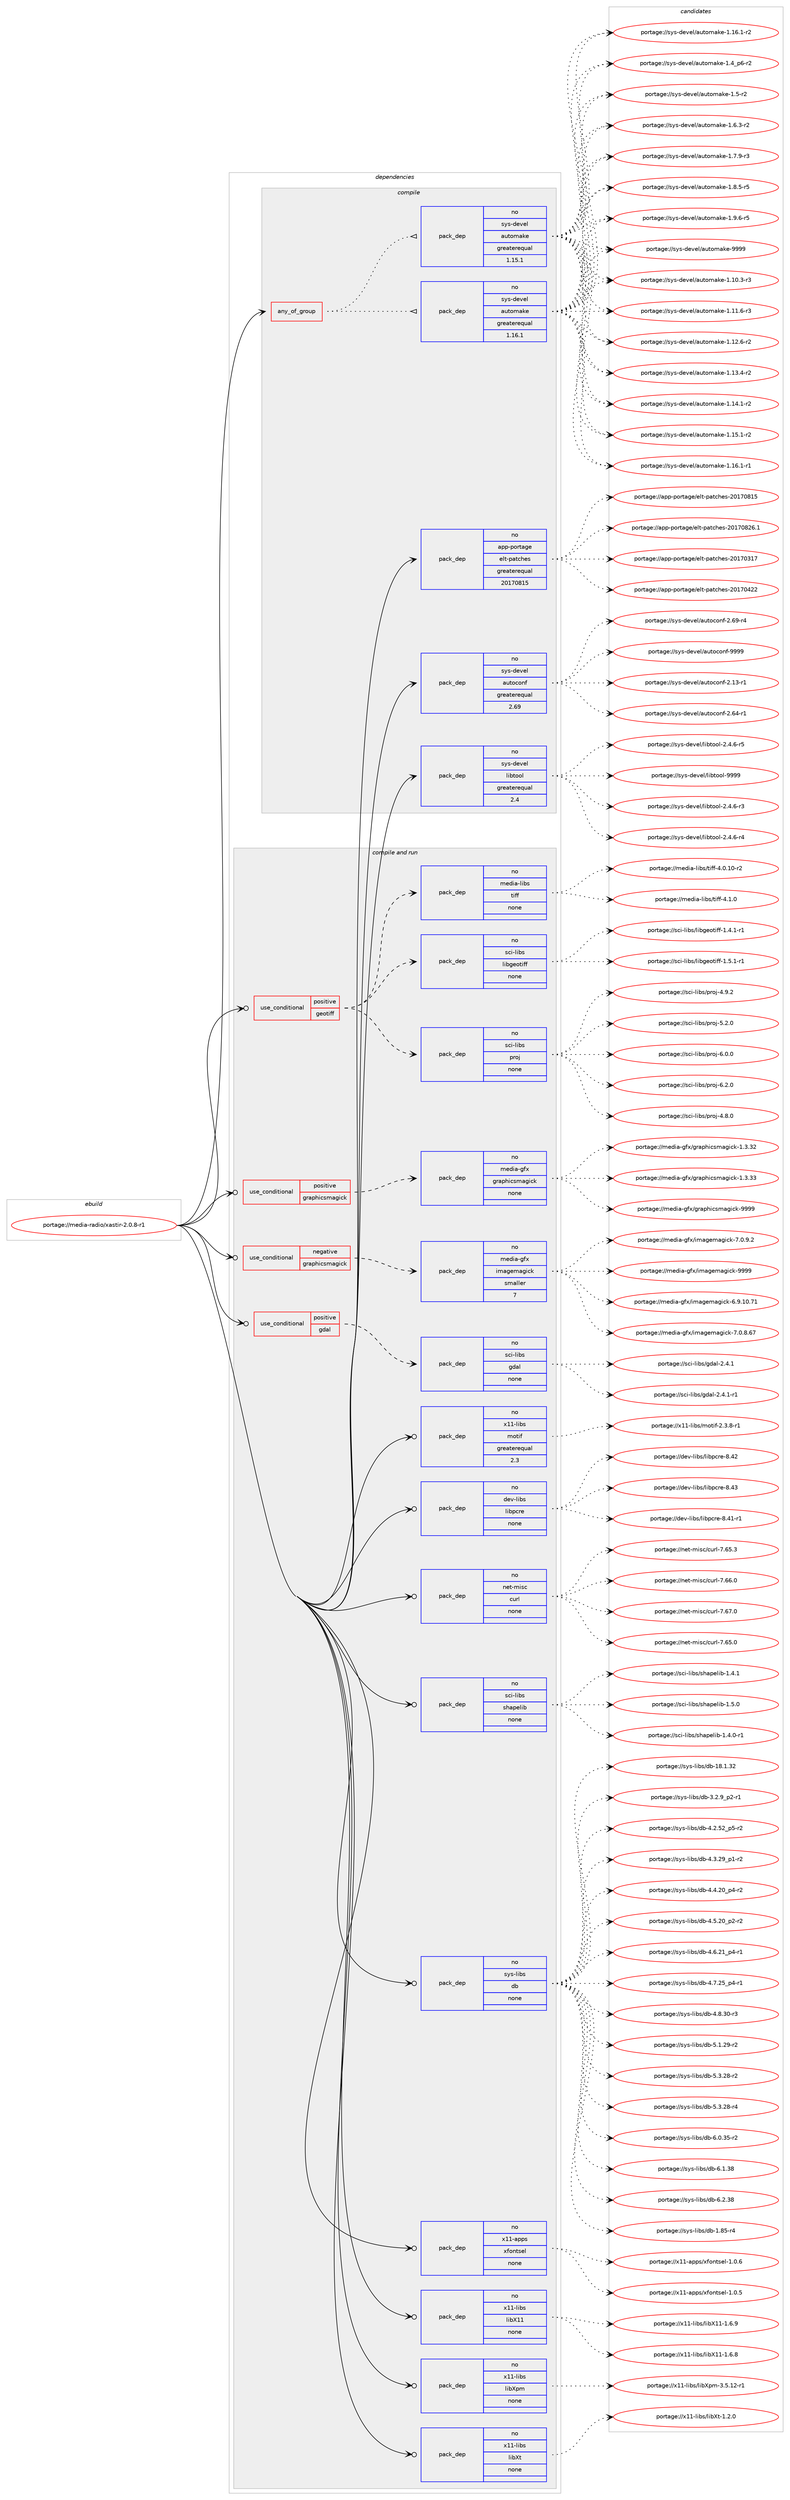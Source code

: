 digraph prolog {

# *************
# Graph options
# *************

newrank=true;
concentrate=true;
compound=true;
graph [rankdir=LR,fontname=Helvetica,fontsize=10,ranksep=1.5];#, ranksep=2.5, nodesep=0.2];
edge  [arrowhead=vee];
node  [fontname=Helvetica,fontsize=10];

# **********
# The ebuild
# **********

subgraph cluster_leftcol {
color=gray;
rank=same;
label=<<i>ebuild</i>>;
id [label="portage://media-radio/xastir-2.0.8-r1", color=red, width=4, href="../media-radio/xastir-2.0.8-r1.svg"];
}

# ****************
# The dependencies
# ****************

subgraph cluster_midcol {
color=gray;
label=<<i>dependencies</i>>;
subgraph cluster_compile {
fillcolor="#eeeeee";
style=filled;
label=<<i>compile</i>>;
subgraph any5259 {
dependency329370 [label=<<TABLE BORDER="0" CELLBORDER="1" CELLSPACING="0" CELLPADDING="4"><TR><TD CELLPADDING="10">any_of_group</TD></TR></TABLE>>, shape=none, color=red];subgraph pack242175 {
dependency329371 [label=<<TABLE BORDER="0" CELLBORDER="1" CELLSPACING="0" CELLPADDING="4" WIDTH="220"><TR><TD ROWSPAN="6" CELLPADDING="30">pack_dep</TD></TR><TR><TD WIDTH="110">no</TD></TR><TR><TD>sys-devel</TD></TR><TR><TD>automake</TD></TR><TR><TD>greaterequal</TD></TR><TR><TD>1.16.1</TD></TR></TABLE>>, shape=none, color=blue];
}
dependency329370:e -> dependency329371:w [weight=20,style="dotted",arrowhead="oinv"];
subgraph pack242176 {
dependency329372 [label=<<TABLE BORDER="0" CELLBORDER="1" CELLSPACING="0" CELLPADDING="4" WIDTH="220"><TR><TD ROWSPAN="6" CELLPADDING="30">pack_dep</TD></TR><TR><TD WIDTH="110">no</TD></TR><TR><TD>sys-devel</TD></TR><TR><TD>automake</TD></TR><TR><TD>greaterequal</TD></TR><TR><TD>1.15.1</TD></TR></TABLE>>, shape=none, color=blue];
}
dependency329370:e -> dependency329372:w [weight=20,style="dotted",arrowhead="oinv"];
}
id:e -> dependency329370:w [weight=20,style="solid",arrowhead="vee"];
subgraph pack242177 {
dependency329373 [label=<<TABLE BORDER="0" CELLBORDER="1" CELLSPACING="0" CELLPADDING="4" WIDTH="220"><TR><TD ROWSPAN="6" CELLPADDING="30">pack_dep</TD></TR><TR><TD WIDTH="110">no</TD></TR><TR><TD>app-portage</TD></TR><TR><TD>elt-patches</TD></TR><TR><TD>greaterequal</TD></TR><TR><TD>20170815</TD></TR></TABLE>>, shape=none, color=blue];
}
id:e -> dependency329373:w [weight=20,style="solid",arrowhead="vee"];
subgraph pack242178 {
dependency329374 [label=<<TABLE BORDER="0" CELLBORDER="1" CELLSPACING="0" CELLPADDING="4" WIDTH="220"><TR><TD ROWSPAN="6" CELLPADDING="30">pack_dep</TD></TR><TR><TD WIDTH="110">no</TD></TR><TR><TD>sys-devel</TD></TR><TR><TD>autoconf</TD></TR><TR><TD>greaterequal</TD></TR><TR><TD>2.69</TD></TR></TABLE>>, shape=none, color=blue];
}
id:e -> dependency329374:w [weight=20,style="solid",arrowhead="vee"];
subgraph pack242179 {
dependency329375 [label=<<TABLE BORDER="0" CELLBORDER="1" CELLSPACING="0" CELLPADDING="4" WIDTH="220"><TR><TD ROWSPAN="6" CELLPADDING="30">pack_dep</TD></TR><TR><TD WIDTH="110">no</TD></TR><TR><TD>sys-devel</TD></TR><TR><TD>libtool</TD></TR><TR><TD>greaterequal</TD></TR><TR><TD>2.4</TD></TR></TABLE>>, shape=none, color=blue];
}
id:e -> dependency329375:w [weight=20,style="solid",arrowhead="vee"];
}
subgraph cluster_compileandrun {
fillcolor="#eeeeee";
style=filled;
label=<<i>compile and run</i>>;
subgraph cond81793 {
dependency329376 [label=<<TABLE BORDER="0" CELLBORDER="1" CELLSPACING="0" CELLPADDING="4"><TR><TD ROWSPAN="3" CELLPADDING="10">use_conditional</TD></TR><TR><TD>negative</TD></TR><TR><TD>graphicsmagick</TD></TR></TABLE>>, shape=none, color=red];
subgraph pack242180 {
dependency329377 [label=<<TABLE BORDER="0" CELLBORDER="1" CELLSPACING="0" CELLPADDING="4" WIDTH="220"><TR><TD ROWSPAN="6" CELLPADDING="30">pack_dep</TD></TR><TR><TD WIDTH="110">no</TD></TR><TR><TD>media-gfx</TD></TR><TR><TD>imagemagick</TD></TR><TR><TD>smaller</TD></TR><TR><TD>7</TD></TR></TABLE>>, shape=none, color=blue];
}
dependency329376:e -> dependency329377:w [weight=20,style="dashed",arrowhead="vee"];
}
id:e -> dependency329376:w [weight=20,style="solid",arrowhead="odotvee"];
subgraph cond81794 {
dependency329378 [label=<<TABLE BORDER="0" CELLBORDER="1" CELLSPACING="0" CELLPADDING="4"><TR><TD ROWSPAN="3" CELLPADDING="10">use_conditional</TD></TR><TR><TD>positive</TD></TR><TR><TD>gdal</TD></TR></TABLE>>, shape=none, color=red];
subgraph pack242181 {
dependency329379 [label=<<TABLE BORDER="0" CELLBORDER="1" CELLSPACING="0" CELLPADDING="4" WIDTH="220"><TR><TD ROWSPAN="6" CELLPADDING="30">pack_dep</TD></TR><TR><TD WIDTH="110">no</TD></TR><TR><TD>sci-libs</TD></TR><TR><TD>gdal</TD></TR><TR><TD>none</TD></TR><TR><TD></TD></TR></TABLE>>, shape=none, color=blue];
}
dependency329378:e -> dependency329379:w [weight=20,style="dashed",arrowhead="vee"];
}
id:e -> dependency329378:w [weight=20,style="solid",arrowhead="odotvee"];
subgraph cond81795 {
dependency329380 [label=<<TABLE BORDER="0" CELLBORDER="1" CELLSPACING="0" CELLPADDING="4"><TR><TD ROWSPAN="3" CELLPADDING="10">use_conditional</TD></TR><TR><TD>positive</TD></TR><TR><TD>geotiff</TD></TR></TABLE>>, shape=none, color=red];
subgraph pack242182 {
dependency329381 [label=<<TABLE BORDER="0" CELLBORDER="1" CELLSPACING="0" CELLPADDING="4" WIDTH="220"><TR><TD ROWSPAN="6" CELLPADDING="30">pack_dep</TD></TR><TR><TD WIDTH="110">no</TD></TR><TR><TD>sci-libs</TD></TR><TR><TD>proj</TD></TR><TR><TD>none</TD></TR><TR><TD></TD></TR></TABLE>>, shape=none, color=blue];
}
dependency329380:e -> dependency329381:w [weight=20,style="dashed",arrowhead="vee"];
subgraph pack242183 {
dependency329382 [label=<<TABLE BORDER="0" CELLBORDER="1" CELLSPACING="0" CELLPADDING="4" WIDTH="220"><TR><TD ROWSPAN="6" CELLPADDING="30">pack_dep</TD></TR><TR><TD WIDTH="110">no</TD></TR><TR><TD>sci-libs</TD></TR><TR><TD>libgeotiff</TD></TR><TR><TD>none</TD></TR><TR><TD></TD></TR></TABLE>>, shape=none, color=blue];
}
dependency329380:e -> dependency329382:w [weight=20,style="dashed",arrowhead="vee"];
subgraph pack242184 {
dependency329383 [label=<<TABLE BORDER="0" CELLBORDER="1" CELLSPACING="0" CELLPADDING="4" WIDTH="220"><TR><TD ROWSPAN="6" CELLPADDING="30">pack_dep</TD></TR><TR><TD WIDTH="110">no</TD></TR><TR><TD>media-libs</TD></TR><TR><TD>tiff</TD></TR><TR><TD>none</TD></TR><TR><TD></TD></TR></TABLE>>, shape=none, color=blue];
}
dependency329380:e -> dependency329383:w [weight=20,style="dashed",arrowhead="vee"];
}
id:e -> dependency329380:w [weight=20,style="solid",arrowhead="odotvee"];
subgraph cond81796 {
dependency329384 [label=<<TABLE BORDER="0" CELLBORDER="1" CELLSPACING="0" CELLPADDING="4"><TR><TD ROWSPAN="3" CELLPADDING="10">use_conditional</TD></TR><TR><TD>positive</TD></TR><TR><TD>graphicsmagick</TD></TR></TABLE>>, shape=none, color=red];
subgraph pack242185 {
dependency329385 [label=<<TABLE BORDER="0" CELLBORDER="1" CELLSPACING="0" CELLPADDING="4" WIDTH="220"><TR><TD ROWSPAN="6" CELLPADDING="30">pack_dep</TD></TR><TR><TD WIDTH="110">no</TD></TR><TR><TD>media-gfx</TD></TR><TR><TD>graphicsmagick</TD></TR><TR><TD>none</TD></TR><TR><TD></TD></TR></TABLE>>, shape=none, color=blue];
}
dependency329384:e -> dependency329385:w [weight=20,style="dashed",arrowhead="vee"];
}
id:e -> dependency329384:w [weight=20,style="solid",arrowhead="odotvee"];
subgraph pack242186 {
dependency329386 [label=<<TABLE BORDER="0" CELLBORDER="1" CELLSPACING="0" CELLPADDING="4" WIDTH="220"><TR><TD ROWSPAN="6" CELLPADDING="30">pack_dep</TD></TR><TR><TD WIDTH="110">no</TD></TR><TR><TD>dev-libs</TD></TR><TR><TD>libpcre</TD></TR><TR><TD>none</TD></TR><TR><TD></TD></TR></TABLE>>, shape=none, color=blue];
}
id:e -> dependency329386:w [weight=20,style="solid",arrowhead="odotvee"];
subgraph pack242187 {
dependency329387 [label=<<TABLE BORDER="0" CELLBORDER="1" CELLSPACING="0" CELLPADDING="4" WIDTH="220"><TR><TD ROWSPAN="6" CELLPADDING="30">pack_dep</TD></TR><TR><TD WIDTH="110">no</TD></TR><TR><TD>net-misc</TD></TR><TR><TD>curl</TD></TR><TR><TD>none</TD></TR><TR><TD></TD></TR></TABLE>>, shape=none, color=blue];
}
id:e -> dependency329387:w [weight=20,style="solid",arrowhead="odotvee"];
subgraph pack242188 {
dependency329388 [label=<<TABLE BORDER="0" CELLBORDER="1" CELLSPACING="0" CELLPADDING="4" WIDTH="220"><TR><TD ROWSPAN="6" CELLPADDING="30">pack_dep</TD></TR><TR><TD WIDTH="110">no</TD></TR><TR><TD>sci-libs</TD></TR><TR><TD>shapelib</TD></TR><TR><TD>none</TD></TR><TR><TD></TD></TR></TABLE>>, shape=none, color=blue];
}
id:e -> dependency329388:w [weight=20,style="solid",arrowhead="odotvee"];
subgraph pack242189 {
dependency329389 [label=<<TABLE BORDER="0" CELLBORDER="1" CELLSPACING="0" CELLPADDING="4" WIDTH="220"><TR><TD ROWSPAN="6" CELLPADDING="30">pack_dep</TD></TR><TR><TD WIDTH="110">no</TD></TR><TR><TD>sys-libs</TD></TR><TR><TD>db</TD></TR><TR><TD>none</TD></TR><TR><TD></TD></TR></TABLE>>, shape=none, color=blue];
}
id:e -> dependency329389:w [weight=20,style="solid",arrowhead="odotvee"];
subgraph pack242190 {
dependency329390 [label=<<TABLE BORDER="0" CELLBORDER="1" CELLSPACING="0" CELLPADDING="4" WIDTH="220"><TR><TD ROWSPAN="6" CELLPADDING="30">pack_dep</TD></TR><TR><TD WIDTH="110">no</TD></TR><TR><TD>x11-apps</TD></TR><TR><TD>xfontsel</TD></TR><TR><TD>none</TD></TR><TR><TD></TD></TR></TABLE>>, shape=none, color=blue];
}
id:e -> dependency329390:w [weight=20,style="solid",arrowhead="odotvee"];
subgraph pack242191 {
dependency329391 [label=<<TABLE BORDER="0" CELLBORDER="1" CELLSPACING="0" CELLPADDING="4" WIDTH="220"><TR><TD ROWSPAN="6" CELLPADDING="30">pack_dep</TD></TR><TR><TD WIDTH="110">no</TD></TR><TR><TD>x11-libs</TD></TR><TR><TD>libX11</TD></TR><TR><TD>none</TD></TR><TR><TD></TD></TR></TABLE>>, shape=none, color=blue];
}
id:e -> dependency329391:w [weight=20,style="solid",arrowhead="odotvee"];
subgraph pack242192 {
dependency329392 [label=<<TABLE BORDER="0" CELLBORDER="1" CELLSPACING="0" CELLPADDING="4" WIDTH="220"><TR><TD ROWSPAN="6" CELLPADDING="30">pack_dep</TD></TR><TR><TD WIDTH="110">no</TD></TR><TR><TD>x11-libs</TD></TR><TR><TD>libXpm</TD></TR><TR><TD>none</TD></TR><TR><TD></TD></TR></TABLE>>, shape=none, color=blue];
}
id:e -> dependency329392:w [weight=20,style="solid",arrowhead="odotvee"];
subgraph pack242193 {
dependency329393 [label=<<TABLE BORDER="0" CELLBORDER="1" CELLSPACING="0" CELLPADDING="4" WIDTH="220"><TR><TD ROWSPAN="6" CELLPADDING="30">pack_dep</TD></TR><TR><TD WIDTH="110">no</TD></TR><TR><TD>x11-libs</TD></TR><TR><TD>libXt</TD></TR><TR><TD>none</TD></TR><TR><TD></TD></TR></TABLE>>, shape=none, color=blue];
}
id:e -> dependency329393:w [weight=20,style="solid",arrowhead="odotvee"];
subgraph pack242194 {
dependency329394 [label=<<TABLE BORDER="0" CELLBORDER="1" CELLSPACING="0" CELLPADDING="4" WIDTH="220"><TR><TD ROWSPAN="6" CELLPADDING="30">pack_dep</TD></TR><TR><TD WIDTH="110">no</TD></TR><TR><TD>x11-libs</TD></TR><TR><TD>motif</TD></TR><TR><TD>greaterequal</TD></TR><TR><TD>2.3</TD></TR></TABLE>>, shape=none, color=blue];
}
id:e -> dependency329394:w [weight=20,style="solid",arrowhead="odotvee"];
}
subgraph cluster_run {
fillcolor="#eeeeee";
style=filled;
label=<<i>run</i>>;
}
}

# **************
# The candidates
# **************

subgraph cluster_choices {
rank=same;
color=gray;
label=<<i>candidates</i>>;

subgraph choice242175 {
color=black;
nodesep=1;
choiceportage11512111545100101118101108479711711611110997107101454946494846514511451 [label="portage://sys-devel/automake-1.10.3-r3", color=red, width=4,href="../sys-devel/automake-1.10.3-r3.svg"];
choiceportage11512111545100101118101108479711711611110997107101454946494946544511451 [label="portage://sys-devel/automake-1.11.6-r3", color=red, width=4,href="../sys-devel/automake-1.11.6-r3.svg"];
choiceportage11512111545100101118101108479711711611110997107101454946495046544511450 [label="portage://sys-devel/automake-1.12.6-r2", color=red, width=4,href="../sys-devel/automake-1.12.6-r2.svg"];
choiceportage11512111545100101118101108479711711611110997107101454946495146524511450 [label="portage://sys-devel/automake-1.13.4-r2", color=red, width=4,href="../sys-devel/automake-1.13.4-r2.svg"];
choiceportage11512111545100101118101108479711711611110997107101454946495246494511450 [label="portage://sys-devel/automake-1.14.1-r2", color=red, width=4,href="../sys-devel/automake-1.14.1-r2.svg"];
choiceportage11512111545100101118101108479711711611110997107101454946495346494511450 [label="portage://sys-devel/automake-1.15.1-r2", color=red, width=4,href="../sys-devel/automake-1.15.1-r2.svg"];
choiceportage11512111545100101118101108479711711611110997107101454946495446494511449 [label="portage://sys-devel/automake-1.16.1-r1", color=red, width=4,href="../sys-devel/automake-1.16.1-r1.svg"];
choiceportage11512111545100101118101108479711711611110997107101454946495446494511450 [label="portage://sys-devel/automake-1.16.1-r2", color=red, width=4,href="../sys-devel/automake-1.16.1-r2.svg"];
choiceportage115121115451001011181011084797117116111109971071014549465295112544511450 [label="portage://sys-devel/automake-1.4_p6-r2", color=red, width=4,href="../sys-devel/automake-1.4_p6-r2.svg"];
choiceportage11512111545100101118101108479711711611110997107101454946534511450 [label="portage://sys-devel/automake-1.5-r2", color=red, width=4,href="../sys-devel/automake-1.5-r2.svg"];
choiceportage115121115451001011181011084797117116111109971071014549465446514511450 [label="portage://sys-devel/automake-1.6.3-r2", color=red, width=4,href="../sys-devel/automake-1.6.3-r2.svg"];
choiceportage115121115451001011181011084797117116111109971071014549465546574511451 [label="portage://sys-devel/automake-1.7.9-r3", color=red, width=4,href="../sys-devel/automake-1.7.9-r3.svg"];
choiceportage115121115451001011181011084797117116111109971071014549465646534511453 [label="portage://sys-devel/automake-1.8.5-r5", color=red, width=4,href="../sys-devel/automake-1.8.5-r5.svg"];
choiceportage115121115451001011181011084797117116111109971071014549465746544511453 [label="portage://sys-devel/automake-1.9.6-r5", color=red, width=4,href="../sys-devel/automake-1.9.6-r5.svg"];
choiceportage115121115451001011181011084797117116111109971071014557575757 [label="portage://sys-devel/automake-9999", color=red, width=4,href="../sys-devel/automake-9999.svg"];
dependency329371:e -> choiceportage11512111545100101118101108479711711611110997107101454946494846514511451:w [style=dotted,weight="100"];
dependency329371:e -> choiceportage11512111545100101118101108479711711611110997107101454946494946544511451:w [style=dotted,weight="100"];
dependency329371:e -> choiceportage11512111545100101118101108479711711611110997107101454946495046544511450:w [style=dotted,weight="100"];
dependency329371:e -> choiceportage11512111545100101118101108479711711611110997107101454946495146524511450:w [style=dotted,weight="100"];
dependency329371:e -> choiceportage11512111545100101118101108479711711611110997107101454946495246494511450:w [style=dotted,weight="100"];
dependency329371:e -> choiceportage11512111545100101118101108479711711611110997107101454946495346494511450:w [style=dotted,weight="100"];
dependency329371:e -> choiceportage11512111545100101118101108479711711611110997107101454946495446494511449:w [style=dotted,weight="100"];
dependency329371:e -> choiceportage11512111545100101118101108479711711611110997107101454946495446494511450:w [style=dotted,weight="100"];
dependency329371:e -> choiceportage115121115451001011181011084797117116111109971071014549465295112544511450:w [style=dotted,weight="100"];
dependency329371:e -> choiceportage11512111545100101118101108479711711611110997107101454946534511450:w [style=dotted,weight="100"];
dependency329371:e -> choiceportage115121115451001011181011084797117116111109971071014549465446514511450:w [style=dotted,weight="100"];
dependency329371:e -> choiceportage115121115451001011181011084797117116111109971071014549465546574511451:w [style=dotted,weight="100"];
dependency329371:e -> choiceportage115121115451001011181011084797117116111109971071014549465646534511453:w [style=dotted,weight="100"];
dependency329371:e -> choiceportage115121115451001011181011084797117116111109971071014549465746544511453:w [style=dotted,weight="100"];
dependency329371:e -> choiceportage115121115451001011181011084797117116111109971071014557575757:w [style=dotted,weight="100"];
}
subgraph choice242176 {
color=black;
nodesep=1;
choiceportage11512111545100101118101108479711711611110997107101454946494846514511451 [label="portage://sys-devel/automake-1.10.3-r3", color=red, width=4,href="../sys-devel/automake-1.10.3-r3.svg"];
choiceportage11512111545100101118101108479711711611110997107101454946494946544511451 [label="portage://sys-devel/automake-1.11.6-r3", color=red, width=4,href="../sys-devel/automake-1.11.6-r3.svg"];
choiceportage11512111545100101118101108479711711611110997107101454946495046544511450 [label="portage://sys-devel/automake-1.12.6-r2", color=red, width=4,href="../sys-devel/automake-1.12.6-r2.svg"];
choiceportage11512111545100101118101108479711711611110997107101454946495146524511450 [label="portage://sys-devel/automake-1.13.4-r2", color=red, width=4,href="../sys-devel/automake-1.13.4-r2.svg"];
choiceportage11512111545100101118101108479711711611110997107101454946495246494511450 [label="portage://sys-devel/automake-1.14.1-r2", color=red, width=4,href="../sys-devel/automake-1.14.1-r2.svg"];
choiceportage11512111545100101118101108479711711611110997107101454946495346494511450 [label="portage://sys-devel/automake-1.15.1-r2", color=red, width=4,href="../sys-devel/automake-1.15.1-r2.svg"];
choiceportage11512111545100101118101108479711711611110997107101454946495446494511449 [label="portage://sys-devel/automake-1.16.1-r1", color=red, width=4,href="../sys-devel/automake-1.16.1-r1.svg"];
choiceportage11512111545100101118101108479711711611110997107101454946495446494511450 [label="portage://sys-devel/automake-1.16.1-r2", color=red, width=4,href="../sys-devel/automake-1.16.1-r2.svg"];
choiceportage115121115451001011181011084797117116111109971071014549465295112544511450 [label="portage://sys-devel/automake-1.4_p6-r2", color=red, width=4,href="../sys-devel/automake-1.4_p6-r2.svg"];
choiceportage11512111545100101118101108479711711611110997107101454946534511450 [label="portage://sys-devel/automake-1.5-r2", color=red, width=4,href="../sys-devel/automake-1.5-r2.svg"];
choiceportage115121115451001011181011084797117116111109971071014549465446514511450 [label="portage://sys-devel/automake-1.6.3-r2", color=red, width=4,href="../sys-devel/automake-1.6.3-r2.svg"];
choiceportage115121115451001011181011084797117116111109971071014549465546574511451 [label="portage://sys-devel/automake-1.7.9-r3", color=red, width=4,href="../sys-devel/automake-1.7.9-r3.svg"];
choiceportage115121115451001011181011084797117116111109971071014549465646534511453 [label="portage://sys-devel/automake-1.8.5-r5", color=red, width=4,href="../sys-devel/automake-1.8.5-r5.svg"];
choiceportage115121115451001011181011084797117116111109971071014549465746544511453 [label="portage://sys-devel/automake-1.9.6-r5", color=red, width=4,href="../sys-devel/automake-1.9.6-r5.svg"];
choiceportage115121115451001011181011084797117116111109971071014557575757 [label="portage://sys-devel/automake-9999", color=red, width=4,href="../sys-devel/automake-9999.svg"];
dependency329372:e -> choiceportage11512111545100101118101108479711711611110997107101454946494846514511451:w [style=dotted,weight="100"];
dependency329372:e -> choiceportage11512111545100101118101108479711711611110997107101454946494946544511451:w [style=dotted,weight="100"];
dependency329372:e -> choiceportage11512111545100101118101108479711711611110997107101454946495046544511450:w [style=dotted,weight="100"];
dependency329372:e -> choiceportage11512111545100101118101108479711711611110997107101454946495146524511450:w [style=dotted,weight="100"];
dependency329372:e -> choiceportage11512111545100101118101108479711711611110997107101454946495246494511450:w [style=dotted,weight="100"];
dependency329372:e -> choiceportage11512111545100101118101108479711711611110997107101454946495346494511450:w [style=dotted,weight="100"];
dependency329372:e -> choiceportage11512111545100101118101108479711711611110997107101454946495446494511449:w [style=dotted,weight="100"];
dependency329372:e -> choiceportage11512111545100101118101108479711711611110997107101454946495446494511450:w [style=dotted,weight="100"];
dependency329372:e -> choiceportage115121115451001011181011084797117116111109971071014549465295112544511450:w [style=dotted,weight="100"];
dependency329372:e -> choiceportage11512111545100101118101108479711711611110997107101454946534511450:w [style=dotted,weight="100"];
dependency329372:e -> choiceportage115121115451001011181011084797117116111109971071014549465446514511450:w [style=dotted,weight="100"];
dependency329372:e -> choiceportage115121115451001011181011084797117116111109971071014549465546574511451:w [style=dotted,weight="100"];
dependency329372:e -> choiceportage115121115451001011181011084797117116111109971071014549465646534511453:w [style=dotted,weight="100"];
dependency329372:e -> choiceportage115121115451001011181011084797117116111109971071014549465746544511453:w [style=dotted,weight="100"];
dependency329372:e -> choiceportage115121115451001011181011084797117116111109971071014557575757:w [style=dotted,weight="100"];
}
subgraph choice242177 {
color=black;
nodesep=1;
choiceportage97112112451121111141169710310147101108116451129711699104101115455048495548514955 [label="portage://app-portage/elt-patches-20170317", color=red, width=4,href="../app-portage/elt-patches-20170317.svg"];
choiceportage97112112451121111141169710310147101108116451129711699104101115455048495548525050 [label="portage://app-portage/elt-patches-20170422", color=red, width=4,href="../app-portage/elt-patches-20170422.svg"];
choiceportage97112112451121111141169710310147101108116451129711699104101115455048495548564953 [label="portage://app-portage/elt-patches-20170815", color=red, width=4,href="../app-portage/elt-patches-20170815.svg"];
choiceportage971121124511211111411697103101471011081164511297116991041011154550484955485650544649 [label="portage://app-portage/elt-patches-20170826.1", color=red, width=4,href="../app-portage/elt-patches-20170826.1.svg"];
dependency329373:e -> choiceportage97112112451121111141169710310147101108116451129711699104101115455048495548514955:w [style=dotted,weight="100"];
dependency329373:e -> choiceportage97112112451121111141169710310147101108116451129711699104101115455048495548525050:w [style=dotted,weight="100"];
dependency329373:e -> choiceportage97112112451121111141169710310147101108116451129711699104101115455048495548564953:w [style=dotted,weight="100"];
dependency329373:e -> choiceportage971121124511211111411697103101471011081164511297116991041011154550484955485650544649:w [style=dotted,weight="100"];
}
subgraph choice242178 {
color=black;
nodesep=1;
choiceportage1151211154510010111810110847971171161119911111010245504649514511449 [label="portage://sys-devel/autoconf-2.13-r1", color=red, width=4,href="../sys-devel/autoconf-2.13-r1.svg"];
choiceportage1151211154510010111810110847971171161119911111010245504654524511449 [label="portage://sys-devel/autoconf-2.64-r1", color=red, width=4,href="../sys-devel/autoconf-2.64-r1.svg"];
choiceportage1151211154510010111810110847971171161119911111010245504654574511452 [label="portage://sys-devel/autoconf-2.69-r4", color=red, width=4,href="../sys-devel/autoconf-2.69-r4.svg"];
choiceportage115121115451001011181011084797117116111991111101024557575757 [label="portage://sys-devel/autoconf-9999", color=red, width=4,href="../sys-devel/autoconf-9999.svg"];
dependency329374:e -> choiceportage1151211154510010111810110847971171161119911111010245504649514511449:w [style=dotted,weight="100"];
dependency329374:e -> choiceportage1151211154510010111810110847971171161119911111010245504654524511449:w [style=dotted,weight="100"];
dependency329374:e -> choiceportage1151211154510010111810110847971171161119911111010245504654574511452:w [style=dotted,weight="100"];
dependency329374:e -> choiceportage115121115451001011181011084797117116111991111101024557575757:w [style=dotted,weight="100"];
}
subgraph choice242179 {
color=black;
nodesep=1;
choiceportage1151211154510010111810110847108105981161111111084550465246544511451 [label="portage://sys-devel/libtool-2.4.6-r3", color=red, width=4,href="../sys-devel/libtool-2.4.6-r3.svg"];
choiceportage1151211154510010111810110847108105981161111111084550465246544511452 [label="portage://sys-devel/libtool-2.4.6-r4", color=red, width=4,href="../sys-devel/libtool-2.4.6-r4.svg"];
choiceportage1151211154510010111810110847108105981161111111084550465246544511453 [label="portage://sys-devel/libtool-2.4.6-r5", color=red, width=4,href="../sys-devel/libtool-2.4.6-r5.svg"];
choiceportage1151211154510010111810110847108105981161111111084557575757 [label="portage://sys-devel/libtool-9999", color=red, width=4,href="../sys-devel/libtool-9999.svg"];
dependency329375:e -> choiceportage1151211154510010111810110847108105981161111111084550465246544511451:w [style=dotted,weight="100"];
dependency329375:e -> choiceportage1151211154510010111810110847108105981161111111084550465246544511452:w [style=dotted,weight="100"];
dependency329375:e -> choiceportage1151211154510010111810110847108105981161111111084550465246544511453:w [style=dotted,weight="100"];
dependency329375:e -> choiceportage1151211154510010111810110847108105981161111111084557575757:w [style=dotted,weight="100"];
}
subgraph choice242180 {
color=black;
nodesep=1;
choiceportage10910110010597451031021204710510997103101109971031059910745544657464948465549 [label="portage://media-gfx/imagemagick-6.9.10.71", color=red, width=4,href="../media-gfx/imagemagick-6.9.10.71.svg"];
choiceportage109101100105974510310212047105109971031011099710310599107455546484656465455 [label="portage://media-gfx/imagemagick-7.0.8.67", color=red, width=4,href="../media-gfx/imagemagick-7.0.8.67.svg"];
choiceportage1091011001059745103102120471051099710310110997103105991074555464846574650 [label="portage://media-gfx/imagemagick-7.0.9.2", color=red, width=4,href="../media-gfx/imagemagick-7.0.9.2.svg"];
choiceportage1091011001059745103102120471051099710310110997103105991074557575757 [label="portage://media-gfx/imagemagick-9999", color=red, width=4,href="../media-gfx/imagemagick-9999.svg"];
dependency329377:e -> choiceportage10910110010597451031021204710510997103101109971031059910745544657464948465549:w [style=dotted,weight="100"];
dependency329377:e -> choiceportage109101100105974510310212047105109971031011099710310599107455546484656465455:w [style=dotted,weight="100"];
dependency329377:e -> choiceportage1091011001059745103102120471051099710310110997103105991074555464846574650:w [style=dotted,weight="100"];
dependency329377:e -> choiceportage1091011001059745103102120471051099710310110997103105991074557575757:w [style=dotted,weight="100"];
}
subgraph choice242181 {
color=black;
nodesep=1;
choiceportage1159910545108105981154710310097108455046524649 [label="portage://sci-libs/gdal-2.4.1", color=red, width=4,href="../sci-libs/gdal-2.4.1.svg"];
choiceportage11599105451081059811547103100971084550465246494511449 [label="portage://sci-libs/gdal-2.4.1-r1", color=red, width=4,href="../sci-libs/gdal-2.4.1-r1.svg"];
dependency329379:e -> choiceportage1159910545108105981154710310097108455046524649:w [style=dotted,weight="100"];
dependency329379:e -> choiceportage11599105451081059811547103100971084550465246494511449:w [style=dotted,weight="100"];
}
subgraph choice242182 {
color=black;
nodesep=1;
choiceportage11599105451081059811547112114111106455246564648 [label="portage://sci-libs/proj-4.8.0", color=red, width=4,href="../sci-libs/proj-4.8.0.svg"];
choiceportage11599105451081059811547112114111106455246574650 [label="portage://sci-libs/proj-4.9.2", color=red, width=4,href="../sci-libs/proj-4.9.2.svg"];
choiceportage11599105451081059811547112114111106455346504648 [label="portage://sci-libs/proj-5.2.0", color=red, width=4,href="../sci-libs/proj-5.2.0.svg"];
choiceportage11599105451081059811547112114111106455446484648 [label="portage://sci-libs/proj-6.0.0", color=red, width=4,href="../sci-libs/proj-6.0.0.svg"];
choiceportage11599105451081059811547112114111106455446504648 [label="portage://sci-libs/proj-6.2.0", color=red, width=4,href="../sci-libs/proj-6.2.0.svg"];
dependency329381:e -> choiceportage11599105451081059811547112114111106455246564648:w [style=dotted,weight="100"];
dependency329381:e -> choiceportage11599105451081059811547112114111106455246574650:w [style=dotted,weight="100"];
dependency329381:e -> choiceportage11599105451081059811547112114111106455346504648:w [style=dotted,weight="100"];
dependency329381:e -> choiceportage11599105451081059811547112114111106455446484648:w [style=dotted,weight="100"];
dependency329381:e -> choiceportage11599105451081059811547112114111106455446504648:w [style=dotted,weight="100"];
}
subgraph choice242183 {
color=black;
nodesep=1;
choiceportage11599105451081059811547108105981031011111161051021024549465246494511449 [label="portage://sci-libs/libgeotiff-1.4.1-r1", color=red, width=4,href="../sci-libs/libgeotiff-1.4.1-r1.svg"];
choiceportage11599105451081059811547108105981031011111161051021024549465346494511449 [label="portage://sci-libs/libgeotiff-1.5.1-r1", color=red, width=4,href="../sci-libs/libgeotiff-1.5.1-r1.svg"];
dependency329382:e -> choiceportage11599105451081059811547108105981031011111161051021024549465246494511449:w [style=dotted,weight="100"];
dependency329382:e -> choiceportage11599105451081059811547108105981031011111161051021024549465346494511449:w [style=dotted,weight="100"];
}
subgraph choice242184 {
color=black;
nodesep=1;
choiceportage10910110010597451081059811547116105102102455246484649484511450 [label="portage://media-libs/tiff-4.0.10-r2", color=red, width=4,href="../media-libs/tiff-4.0.10-r2.svg"];
choiceportage10910110010597451081059811547116105102102455246494648 [label="portage://media-libs/tiff-4.1.0", color=red, width=4,href="../media-libs/tiff-4.1.0.svg"];
dependency329383:e -> choiceportage10910110010597451081059811547116105102102455246484649484511450:w [style=dotted,weight="100"];
dependency329383:e -> choiceportage10910110010597451081059811547116105102102455246494648:w [style=dotted,weight="100"];
}
subgraph choice242185 {
color=black;
nodesep=1;
choiceportage1091011001059745103102120471031149711210410599115109971031059910745494651465150 [label="portage://media-gfx/graphicsmagick-1.3.32", color=red, width=4,href="../media-gfx/graphicsmagick-1.3.32.svg"];
choiceportage1091011001059745103102120471031149711210410599115109971031059910745494651465151 [label="portage://media-gfx/graphicsmagick-1.3.33", color=red, width=4,href="../media-gfx/graphicsmagick-1.3.33.svg"];
choiceportage109101100105974510310212047103114971121041059911510997103105991074557575757 [label="portage://media-gfx/graphicsmagick-9999", color=red, width=4,href="../media-gfx/graphicsmagick-9999.svg"];
dependency329385:e -> choiceportage1091011001059745103102120471031149711210410599115109971031059910745494651465150:w [style=dotted,weight="100"];
dependency329385:e -> choiceportage1091011001059745103102120471031149711210410599115109971031059910745494651465151:w [style=dotted,weight="100"];
dependency329385:e -> choiceportage109101100105974510310212047103114971121041059911510997103105991074557575757:w [style=dotted,weight="100"];
}
subgraph choice242186 {
color=black;
nodesep=1;
choiceportage100101118451081059811547108105981129911410145564652494511449 [label="portage://dev-libs/libpcre-8.41-r1", color=red, width=4,href="../dev-libs/libpcre-8.41-r1.svg"];
choiceportage10010111845108105981154710810598112991141014556465250 [label="portage://dev-libs/libpcre-8.42", color=red, width=4,href="../dev-libs/libpcre-8.42.svg"];
choiceportage10010111845108105981154710810598112991141014556465251 [label="portage://dev-libs/libpcre-8.43", color=red, width=4,href="../dev-libs/libpcre-8.43.svg"];
dependency329386:e -> choiceportage100101118451081059811547108105981129911410145564652494511449:w [style=dotted,weight="100"];
dependency329386:e -> choiceportage10010111845108105981154710810598112991141014556465250:w [style=dotted,weight="100"];
dependency329386:e -> choiceportage10010111845108105981154710810598112991141014556465251:w [style=dotted,weight="100"];
}
subgraph choice242187 {
color=black;
nodesep=1;
choiceportage1101011164510910511599479911711410845554654534648 [label="portage://net-misc/curl-7.65.0", color=red, width=4,href="../net-misc/curl-7.65.0.svg"];
choiceportage1101011164510910511599479911711410845554654534651 [label="portage://net-misc/curl-7.65.3", color=red, width=4,href="../net-misc/curl-7.65.3.svg"];
choiceportage1101011164510910511599479911711410845554654544648 [label="portage://net-misc/curl-7.66.0", color=red, width=4,href="../net-misc/curl-7.66.0.svg"];
choiceportage1101011164510910511599479911711410845554654554648 [label="portage://net-misc/curl-7.67.0", color=red, width=4,href="../net-misc/curl-7.67.0.svg"];
dependency329387:e -> choiceportage1101011164510910511599479911711410845554654534648:w [style=dotted,weight="100"];
dependency329387:e -> choiceportage1101011164510910511599479911711410845554654534651:w [style=dotted,weight="100"];
dependency329387:e -> choiceportage1101011164510910511599479911711410845554654544648:w [style=dotted,weight="100"];
dependency329387:e -> choiceportage1101011164510910511599479911711410845554654554648:w [style=dotted,weight="100"];
}
subgraph choice242188 {
color=black;
nodesep=1;
choiceportage1159910545108105981154711510497112101108105984549465246484511449 [label="portage://sci-libs/shapelib-1.4.0-r1", color=red, width=4,href="../sci-libs/shapelib-1.4.0-r1.svg"];
choiceportage115991054510810598115471151049711210110810598454946524649 [label="portage://sci-libs/shapelib-1.4.1", color=red, width=4,href="../sci-libs/shapelib-1.4.1.svg"];
choiceportage115991054510810598115471151049711210110810598454946534648 [label="portage://sci-libs/shapelib-1.5.0", color=red, width=4,href="../sci-libs/shapelib-1.5.0.svg"];
dependency329388:e -> choiceportage1159910545108105981154711510497112101108105984549465246484511449:w [style=dotted,weight="100"];
dependency329388:e -> choiceportage115991054510810598115471151049711210110810598454946524649:w [style=dotted,weight="100"];
dependency329388:e -> choiceportage115991054510810598115471151049711210110810598454946534648:w [style=dotted,weight="100"];
}
subgraph choice242189 {
color=black;
nodesep=1;
choiceportage1151211154510810598115471009845494656534511452 [label="portage://sys-libs/db-1.85-r4", color=red, width=4,href="../sys-libs/db-1.85-r4.svg"];
choiceportage115121115451081059811547100984549564649465150 [label="portage://sys-libs/db-18.1.32", color=red, width=4,href="../sys-libs/db-18.1.32.svg"];
choiceportage1151211154510810598115471009845514650465795112504511449 [label="portage://sys-libs/db-3.2.9_p2-r1", color=red, width=4,href="../sys-libs/db-3.2.9_p2-r1.svg"];
choiceportage115121115451081059811547100984552465046535095112534511450 [label="portage://sys-libs/db-4.2.52_p5-r2", color=red, width=4,href="../sys-libs/db-4.2.52_p5-r2.svg"];
choiceportage115121115451081059811547100984552465146505795112494511450 [label="portage://sys-libs/db-4.3.29_p1-r2", color=red, width=4,href="../sys-libs/db-4.3.29_p1-r2.svg"];
choiceportage115121115451081059811547100984552465246504895112524511450 [label="portage://sys-libs/db-4.4.20_p4-r2", color=red, width=4,href="../sys-libs/db-4.4.20_p4-r2.svg"];
choiceportage115121115451081059811547100984552465346504895112504511450 [label="portage://sys-libs/db-4.5.20_p2-r2", color=red, width=4,href="../sys-libs/db-4.5.20_p2-r2.svg"];
choiceportage115121115451081059811547100984552465446504995112524511449 [label="portage://sys-libs/db-4.6.21_p4-r1", color=red, width=4,href="../sys-libs/db-4.6.21_p4-r1.svg"];
choiceportage115121115451081059811547100984552465546505395112524511449 [label="portage://sys-libs/db-4.7.25_p4-r1", color=red, width=4,href="../sys-libs/db-4.7.25_p4-r1.svg"];
choiceportage11512111545108105981154710098455246564651484511451 [label="portage://sys-libs/db-4.8.30-r3", color=red, width=4,href="../sys-libs/db-4.8.30-r3.svg"];
choiceportage11512111545108105981154710098455346494650574511450 [label="portage://sys-libs/db-5.1.29-r2", color=red, width=4,href="../sys-libs/db-5.1.29-r2.svg"];
choiceportage11512111545108105981154710098455346514650564511450 [label="portage://sys-libs/db-5.3.28-r2", color=red, width=4,href="../sys-libs/db-5.3.28-r2.svg"];
choiceportage11512111545108105981154710098455346514650564511452 [label="portage://sys-libs/db-5.3.28-r4", color=red, width=4,href="../sys-libs/db-5.3.28-r4.svg"];
choiceportage11512111545108105981154710098455446484651534511450 [label="portage://sys-libs/db-6.0.35-r2", color=red, width=4,href="../sys-libs/db-6.0.35-r2.svg"];
choiceportage1151211154510810598115471009845544649465156 [label="portage://sys-libs/db-6.1.38", color=red, width=4,href="../sys-libs/db-6.1.38.svg"];
choiceportage1151211154510810598115471009845544650465156 [label="portage://sys-libs/db-6.2.38", color=red, width=4,href="../sys-libs/db-6.2.38.svg"];
dependency329389:e -> choiceportage1151211154510810598115471009845494656534511452:w [style=dotted,weight="100"];
dependency329389:e -> choiceportage115121115451081059811547100984549564649465150:w [style=dotted,weight="100"];
dependency329389:e -> choiceportage1151211154510810598115471009845514650465795112504511449:w [style=dotted,weight="100"];
dependency329389:e -> choiceportage115121115451081059811547100984552465046535095112534511450:w [style=dotted,weight="100"];
dependency329389:e -> choiceportage115121115451081059811547100984552465146505795112494511450:w [style=dotted,weight="100"];
dependency329389:e -> choiceportage115121115451081059811547100984552465246504895112524511450:w [style=dotted,weight="100"];
dependency329389:e -> choiceportage115121115451081059811547100984552465346504895112504511450:w [style=dotted,weight="100"];
dependency329389:e -> choiceportage115121115451081059811547100984552465446504995112524511449:w [style=dotted,weight="100"];
dependency329389:e -> choiceportage115121115451081059811547100984552465546505395112524511449:w [style=dotted,weight="100"];
dependency329389:e -> choiceportage11512111545108105981154710098455246564651484511451:w [style=dotted,weight="100"];
dependency329389:e -> choiceportage11512111545108105981154710098455346494650574511450:w [style=dotted,weight="100"];
dependency329389:e -> choiceportage11512111545108105981154710098455346514650564511450:w [style=dotted,weight="100"];
dependency329389:e -> choiceportage11512111545108105981154710098455346514650564511452:w [style=dotted,weight="100"];
dependency329389:e -> choiceportage11512111545108105981154710098455446484651534511450:w [style=dotted,weight="100"];
dependency329389:e -> choiceportage1151211154510810598115471009845544649465156:w [style=dotted,weight="100"];
dependency329389:e -> choiceportage1151211154510810598115471009845544650465156:w [style=dotted,weight="100"];
}
subgraph choice242190 {
color=black;
nodesep=1;
choiceportage1204949459711211211547120102111110116115101108454946484653 [label="portage://x11-apps/xfontsel-1.0.5", color=red, width=4,href="../x11-apps/xfontsel-1.0.5.svg"];
choiceportage1204949459711211211547120102111110116115101108454946484654 [label="portage://x11-apps/xfontsel-1.0.6", color=red, width=4,href="../x11-apps/xfontsel-1.0.6.svg"];
dependency329390:e -> choiceportage1204949459711211211547120102111110116115101108454946484653:w [style=dotted,weight="100"];
dependency329390:e -> choiceportage1204949459711211211547120102111110116115101108454946484654:w [style=dotted,weight="100"];
}
subgraph choice242191 {
color=black;
nodesep=1;
choiceportage120494945108105981154710810598884949454946544656 [label="portage://x11-libs/libX11-1.6.8", color=red, width=4,href="../x11-libs/libX11-1.6.8.svg"];
choiceportage120494945108105981154710810598884949454946544657 [label="portage://x11-libs/libX11-1.6.9", color=red, width=4,href="../x11-libs/libX11-1.6.9.svg"];
dependency329391:e -> choiceportage120494945108105981154710810598884949454946544656:w [style=dotted,weight="100"];
dependency329391:e -> choiceportage120494945108105981154710810598884949454946544657:w [style=dotted,weight="100"];
}
subgraph choice242192 {
color=black;
nodesep=1;
choiceportage12049494510810598115471081059888112109455146534649504511449 [label="portage://x11-libs/libXpm-3.5.12-r1", color=red, width=4,href="../x11-libs/libXpm-3.5.12-r1.svg"];
dependency329392:e -> choiceportage12049494510810598115471081059888112109455146534649504511449:w [style=dotted,weight="100"];
}
subgraph choice242193 {
color=black;
nodesep=1;
choiceportage12049494510810598115471081059888116454946504648 [label="portage://x11-libs/libXt-1.2.0", color=red, width=4,href="../x11-libs/libXt-1.2.0.svg"];
dependency329393:e -> choiceportage12049494510810598115471081059888116454946504648:w [style=dotted,weight="100"];
}
subgraph choice242194 {
color=black;
nodesep=1;
choiceportage12049494510810598115471091111161051024550465146564511449 [label="portage://x11-libs/motif-2.3.8-r1", color=red, width=4,href="../x11-libs/motif-2.3.8-r1.svg"];
dependency329394:e -> choiceportage12049494510810598115471091111161051024550465146564511449:w [style=dotted,weight="100"];
}
}

}

